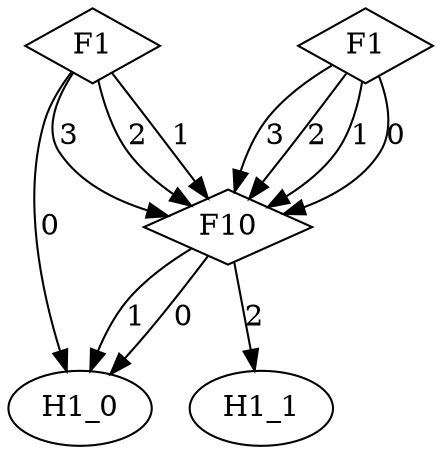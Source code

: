 digraph {
node [label=H1_1,style=""] H1_1
node [label=H1_0,style=""] H1_0
node [label=H1_0,style=""] H1_0
node [label=H1_0,style=""] H1_0
node [label=F10,shape="diamond",style=""] 2
node [label=F1,shape="diamond",style=""] 1
node [label=F1,shape="diamond",style=""] 0

2 -> H1_1 [label="2"]
2 -> H1_0 [label="1"]
2 -> H1_0 [label="0"]
1 -> 2 [label="3"]
1 -> 2 [label="2"]
1 -> 2 [label="1"]
1 -> H1_0 [label="0"]
0 -> 2 [label="3"]
0 -> 2 [label="2"]
0 -> 2 [label="1"]
0 -> 2 [label="0"]
}